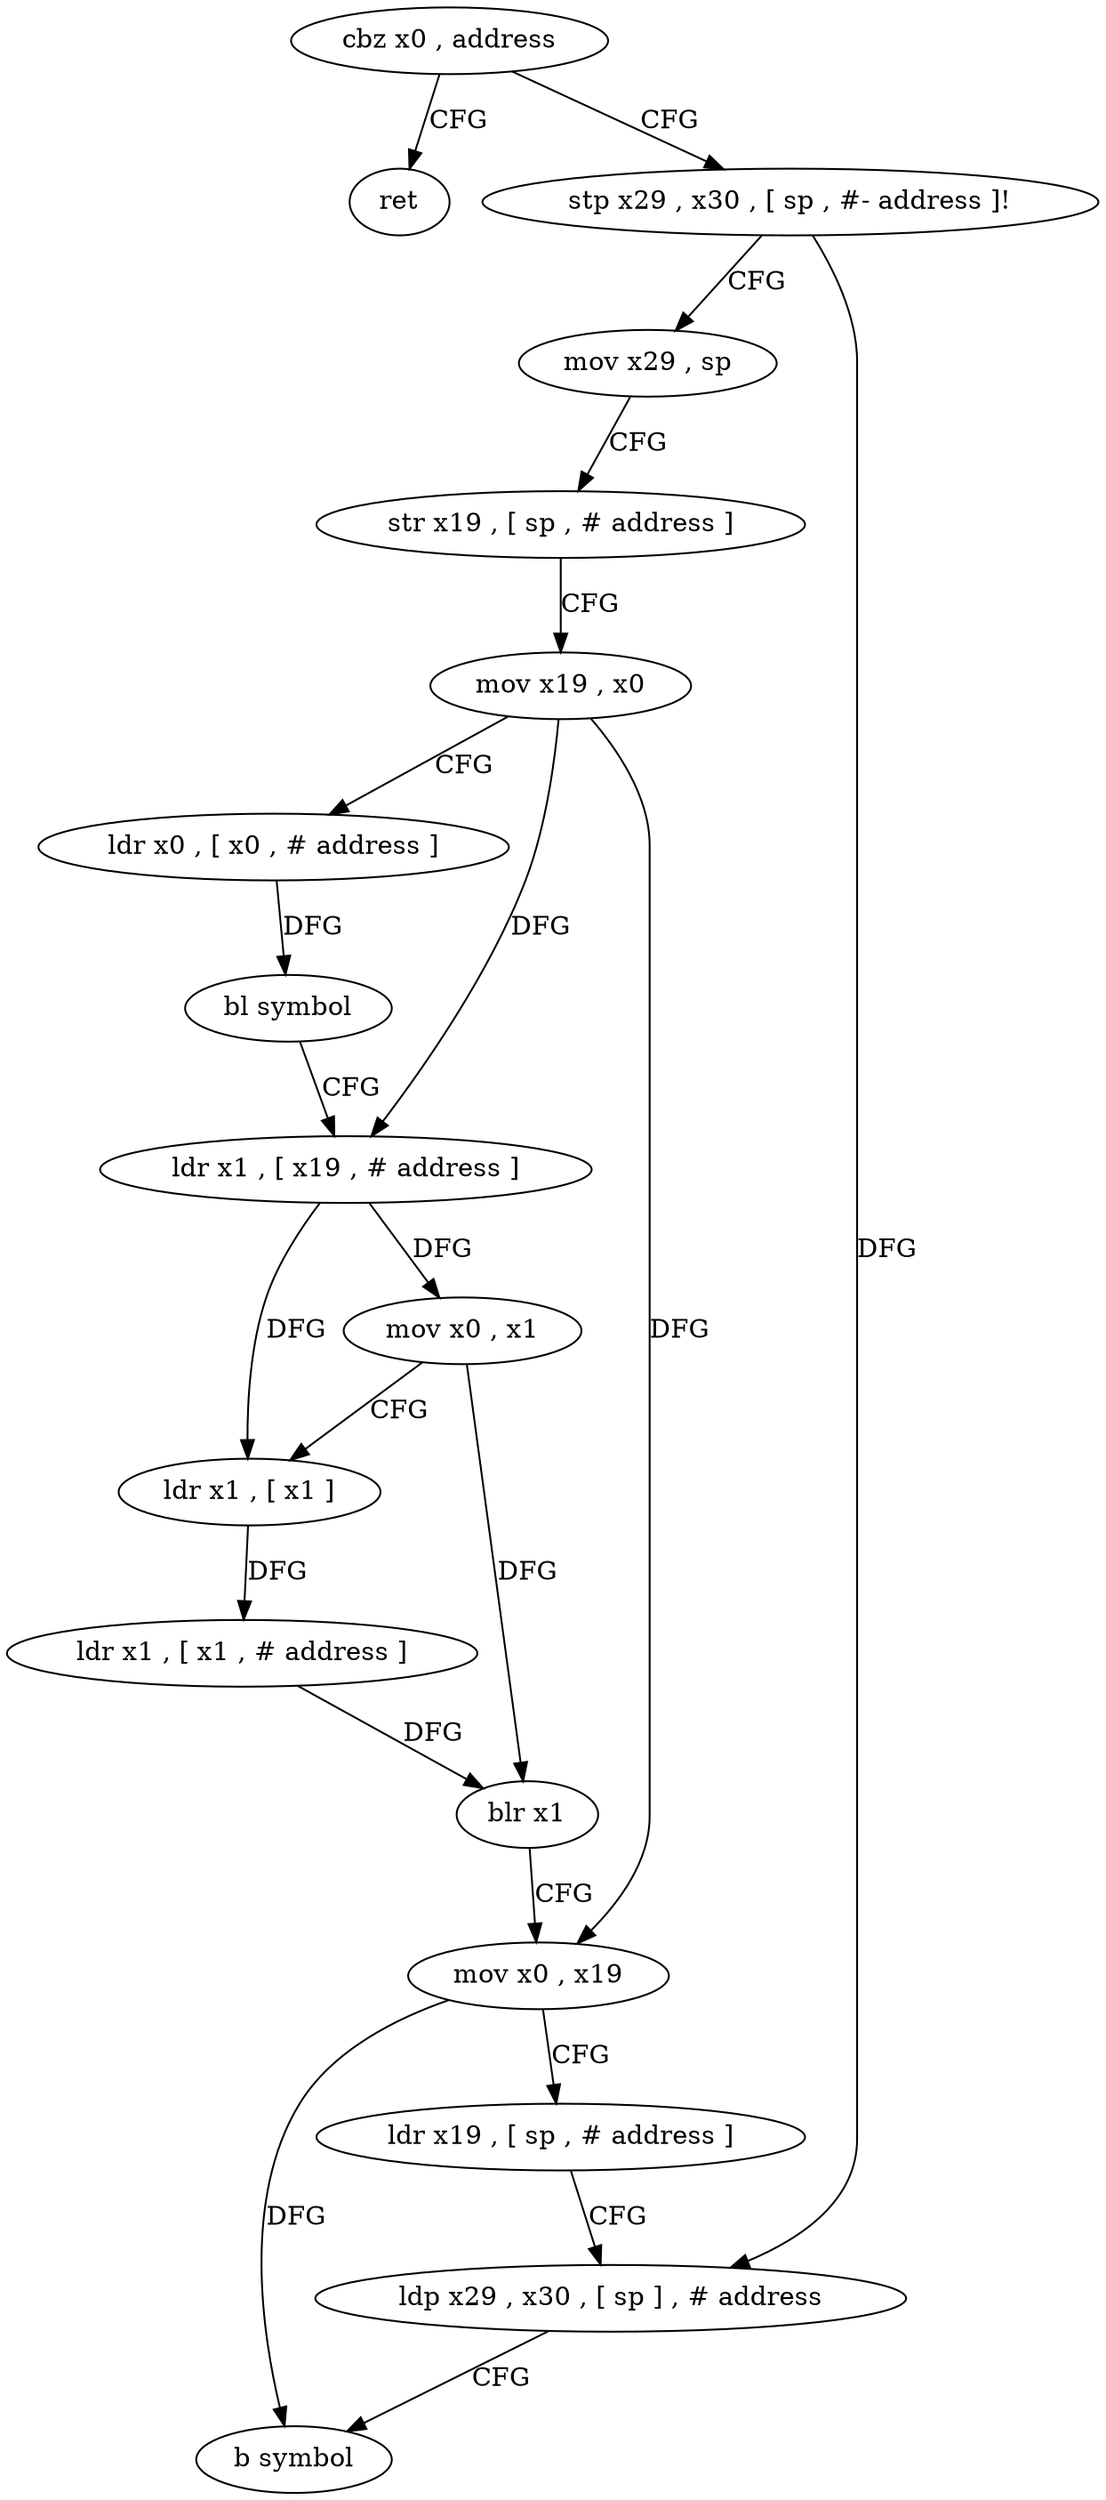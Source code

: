 digraph "func" {
"97696" [label = "cbz x0 , address" ]
"97760" [label = "ret" ]
"97700" [label = "stp x29 , x30 , [ sp , #- address ]!" ]
"97704" [label = "mov x29 , sp" ]
"97708" [label = "str x19 , [ sp , # address ]" ]
"97712" [label = "mov x19 , x0" ]
"97716" [label = "ldr x0 , [ x0 , # address ]" ]
"97720" [label = "bl symbol" ]
"97724" [label = "ldr x1 , [ x19 , # address ]" ]
"97728" [label = "mov x0 , x1" ]
"97732" [label = "ldr x1 , [ x1 ]" ]
"97736" [label = "ldr x1 , [ x1 , # address ]" ]
"97740" [label = "blr x1" ]
"97744" [label = "mov x0 , x19" ]
"97748" [label = "ldr x19 , [ sp , # address ]" ]
"97752" [label = "ldp x29 , x30 , [ sp ] , # address" ]
"97756" [label = "b symbol" ]
"97696" -> "97760" [ label = "CFG" ]
"97696" -> "97700" [ label = "CFG" ]
"97700" -> "97704" [ label = "CFG" ]
"97700" -> "97752" [ label = "DFG" ]
"97704" -> "97708" [ label = "CFG" ]
"97708" -> "97712" [ label = "CFG" ]
"97712" -> "97716" [ label = "CFG" ]
"97712" -> "97724" [ label = "DFG" ]
"97712" -> "97744" [ label = "DFG" ]
"97716" -> "97720" [ label = "DFG" ]
"97720" -> "97724" [ label = "CFG" ]
"97724" -> "97728" [ label = "DFG" ]
"97724" -> "97732" [ label = "DFG" ]
"97728" -> "97732" [ label = "CFG" ]
"97728" -> "97740" [ label = "DFG" ]
"97732" -> "97736" [ label = "DFG" ]
"97736" -> "97740" [ label = "DFG" ]
"97740" -> "97744" [ label = "CFG" ]
"97744" -> "97748" [ label = "CFG" ]
"97744" -> "97756" [ label = "DFG" ]
"97748" -> "97752" [ label = "CFG" ]
"97752" -> "97756" [ label = "CFG" ]
}
